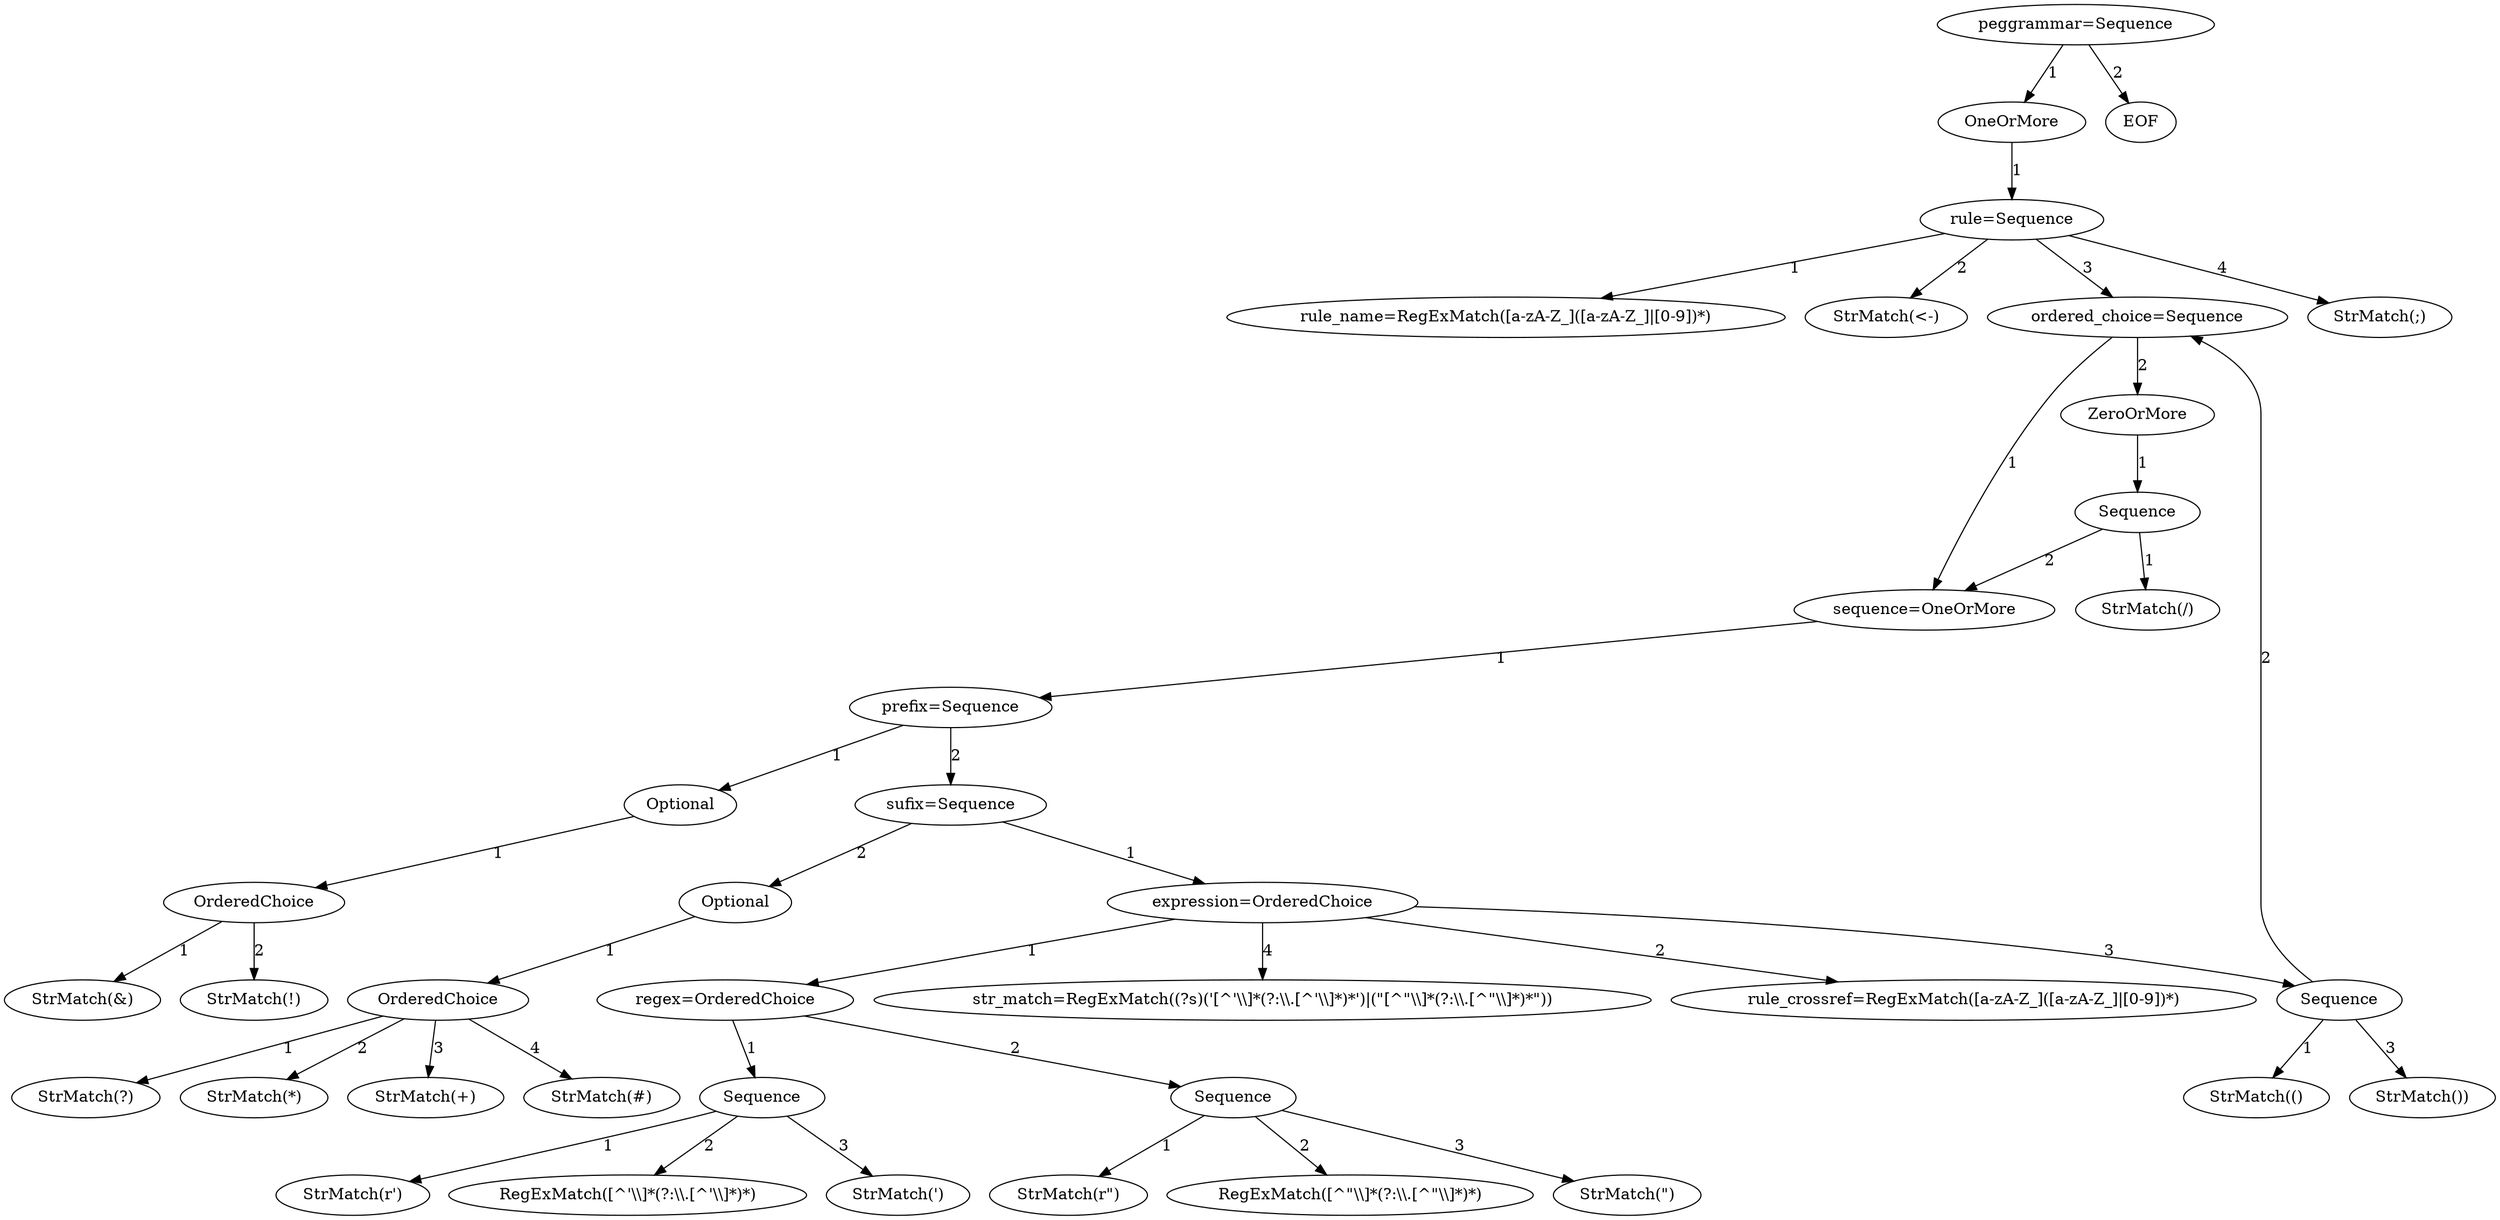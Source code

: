 digraph arpeggio_graph {
4348091472 [label="peggrammar=Sequence"];
4348091472->4348092048 [label="1"]

4348092048 [label="OneOrMore"];
4348092048->4348096016 [label="1"]

4348096016 [label="rule=Sequence"];
4348096016->4348096144 [label="1"]

4348096144 [label="rule_name=RegExMatch([a-zA-Z_]([a-zA-Z_]|[0-9])*)"];
4348096016->4348096080 [label="2"]

4348096080 [label="StrMatch(<-)"];
4348096016->4348096336 [label="3"]

4348096336 [label="ordered_choice=Sequence"];
4348096336->4348096592 [label="1"]

4348096592 [label="sequence=OneOrMore"];
4348096592->4348096720 [label="1"]

4348096720 [label="prefix=Sequence"];
4348096720->4348096272 [label="1"]

4348096272 [label="Optional"];
4348096272->4348096656 [label="1"]

4348096656 [label="OrderedChoice"];
4348096656->4348097232 [label="1"]

4348097232 [label="StrMatch(&)"];
4348096656->4348097104 [label="2"]

4348097104 [label="StrMatch(!)"];
4348096720->4348098192 [label="2"]

4348098192 [label="sufix=Sequence"];
4348098192->4348098128 [label="1"]

4348098128 [label="expression=OrderedChoice"];
4348098128->4348099024 [label="1"]

4348099024 [label="regex=OrderedChoice"];
4348099024->4348099216 [label="1"]

4348099216 [label="Sequence"];
4348099216->4348099408 [label="1"]

4348099408 [label="StrMatch(r')"];
4348099216->4348098320 [label="2"]

4348098320 [label="RegExMatch([^'\\\\]*(?:\\\\.[^'\\\\]*)*)"];
4348099216->4348100176 [label="3"]

4348100176 [label="StrMatch(')"];
4348099024->4348099664 [label="2"]

4348099664 [label="Sequence"];
4348099664->4348099920 [label="1"]

4348099920 [label="StrMatch(r\")"];
4348099664->4348098512 [label="2"]

4348098512 [label="RegExMatch([^\"\\\\]*(?:\\\\.[^\"\\\\]*)*)"];
4348099664->4348100368 [label="3"]

4348100368 [label="StrMatch(\")"];
4348098128->4348100304 [label="2"]

4348100304 [label="rule_crossref=RegExMatch([a-zA-Z_]([a-zA-Z_]|[0-9])*)"];
4348098128->4348098384 [label="3"]

4348098384 [label="Sequence"];
4348098384->4348100432 [label="1"]

4348100432 [label="StrMatch(()"];
4348098384->4348096336 [label="2"]

4348098384->4348134032 [label="3"]

4348134032 [label="StrMatch())"];
4348098128->4348135056 [label="4"]

4348135056 [label="str_match=RegExMatch((?s)('[^'\\\\]*(?:\\\\.[^'\\\\]*)*')|(\"[^\"\\\\]*(?:\\\\.[^\"\\\\]*)*\"))"];
4348098192->4348098064 [label="2"]

4348098064 [label="Optional"];
4348098064->4348098256 [label="1"]

4348098256 [label="OrderedChoice"];
4348098256->4348135376 [label="1"]

4348135376 [label="StrMatch(?)"];
4348098256->4348134928 [label="2"]

4348134928 [label="StrMatch(*)"];
4348098256->4348135184 [label="3"]

4348135184 [label="StrMatch(+)"];
4348098256->4348135440 [label="4"]

4348135440 [label="StrMatch(#)"];
4348096336->4348097552 [label="2"]

4348097552 [label="ZeroOrMore"];
4348097552->4348096976 [label="1"]

4348096976 [label="Sequence"];
4348096976->4348098000 [label="1"]

4348098000 [label="StrMatch(/)"];
4348096976->4348096592 [label="2"]

4348096016->4348133520 [label="4"]

4348133520 [label="StrMatch(;)"];
4348091472->4348136720 [label="2"]

4348136720 [label="EOF"];
}